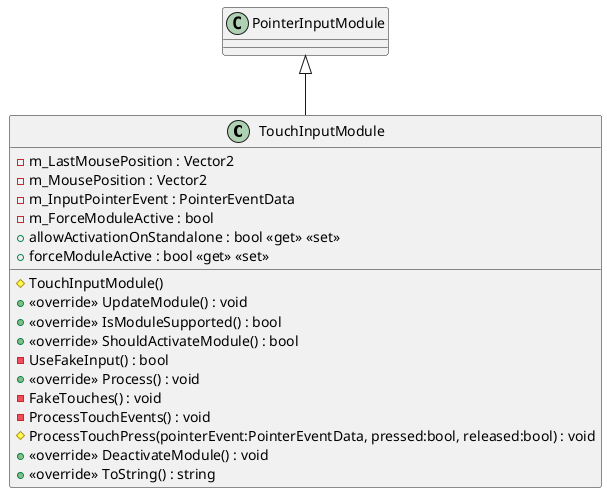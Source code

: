 @startuml
class TouchInputModule {
    # TouchInputModule()
    - m_LastMousePosition : Vector2
    - m_MousePosition : Vector2
    - m_InputPointerEvent : PointerEventData
    - m_ForceModuleActive : bool
    + allowActivationOnStandalone : bool <<get>> <<set>>
    + forceModuleActive : bool <<get>> <<set>>
    + <<override>> UpdateModule() : void
    + <<override>> IsModuleSupported() : bool
    + <<override>> ShouldActivateModule() : bool
    - UseFakeInput() : bool
    + <<override>> Process() : void
    - FakeTouches() : void
    - ProcessTouchEvents() : void
    # ProcessTouchPress(pointerEvent:PointerEventData, pressed:bool, released:bool) : void
    + <<override>> DeactivateModule() : void
    + <<override>> ToString() : string
}
PointerInputModule <|-- TouchInputModule
@enduml
